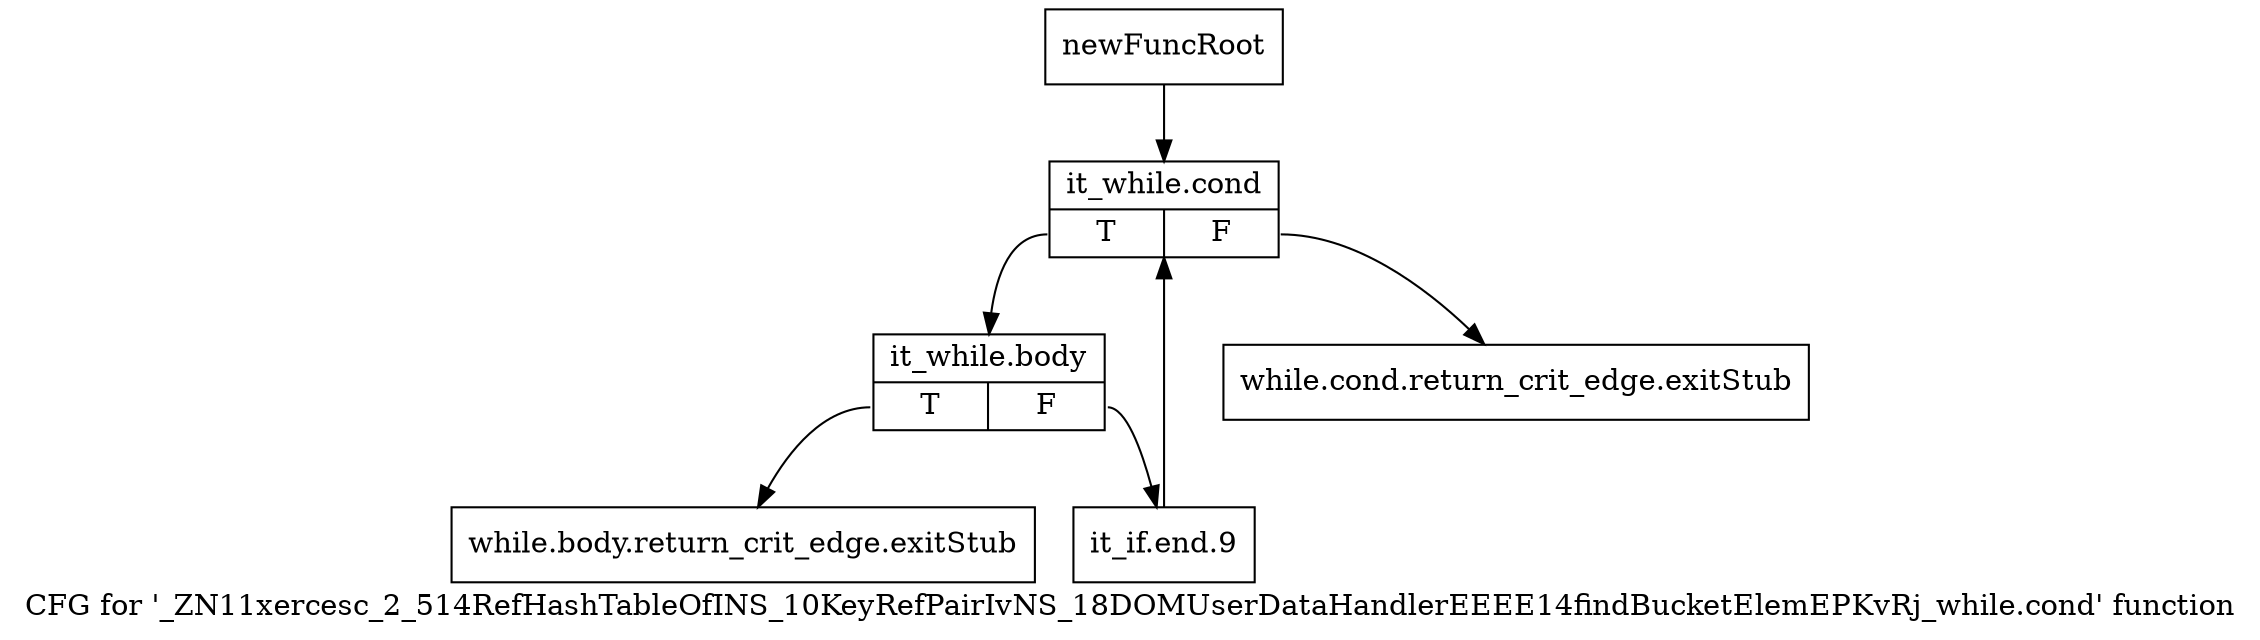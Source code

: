 digraph "CFG for '_ZN11xercesc_2_514RefHashTableOfINS_10KeyRefPairIvNS_18DOMUserDataHandlerEEEE14findBucketElemEPKvRj_while.cond' function" {
	label="CFG for '_ZN11xercesc_2_514RefHashTableOfINS_10KeyRefPairIvNS_18DOMUserDataHandlerEEEE14findBucketElemEPKvRj_while.cond' function";

	Node0x9771a10 [shape=record,label="{newFuncRoot}"];
	Node0x9771a10 -> Node0x9771b00;
	Node0x9771a60 [shape=record,label="{while.cond.return_crit_edge.exitStub}"];
	Node0x9771ab0 [shape=record,label="{while.body.return_crit_edge.exitStub}"];
	Node0x9771b00 [shape=record,label="{it_while.cond|{<s0>T|<s1>F}}"];
	Node0x9771b00:s0 -> Node0x9771b50;
	Node0x9771b00:s1 -> Node0x9771a60;
	Node0x9771b50 [shape=record,label="{it_while.body|{<s0>T|<s1>F}}"];
	Node0x9771b50:s0 -> Node0x9771ab0;
	Node0x9771b50:s1 -> Node0x9771ba0;
	Node0x9771ba0 [shape=record,label="{it_if.end.9}"];
	Node0x9771ba0 -> Node0x9771b00;
}
